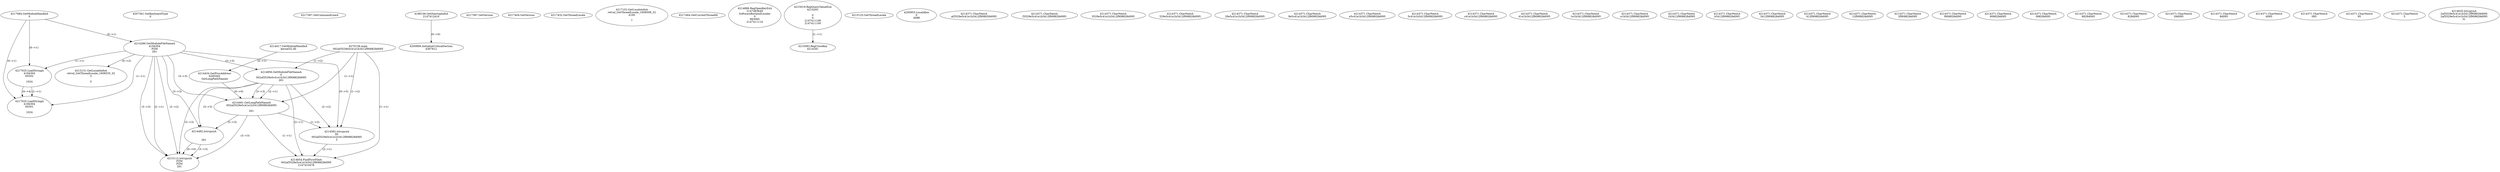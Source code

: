 // Global SCDG with merge call
digraph {
	0 [label="4270136.main
002af3529e5c41e1b3412f908828d095"]
	1 [label="4217684.GetModuleHandleA
0"]
	2 [label="4207361.GetKeyboardType
0"]
	3 [label="4217367.GetCommandLineA
"]
	4 [label="4199106.GetStartupInfoA
2147412416"]
	5 [label="4217387.GetVersion
"]
	6 [label="4217404.GetVersion
"]
	7 [label="4217432.GetThreadLocale
"]
	8 [label="4217102.GetLocaleInfoA
retval_GetThreadLocale_1608508_32
4100

7"]
	9 [label="4217464.GetCurrentThreadId
"]
	10 [label="4214286.GetModuleFileNameA
4194304
PZM
261"]
	1 -> 10 [label="(0-->1)"]
	11 [label="4214856.GetModuleFileNameA
0
002af3529e5c41e1b3412f908828d095
261"]
	0 -> 11 [label="(1-->2)"]
	10 -> 11 [label="(3-->3)"]
	12 [label="4214886.RegOpenKeyExA
2147483649
Software\Borland\Locales
0
983065
2147411116"]
	13 [label="4214417.GetModuleHandleA
kernel32.dll"]
	14 [label="4214434.GetProcAddress
6295592
GetLongPathNameA"]
	13 -> 14 [label="(0-->1)"]
	15 [label="4214461.GetLongPathNameA
002af3529e5c41e1b3412f908828d095

261"]
	0 -> 15 [label="(1-->1)"]
	11 -> 15 [label="(2-->1)"]
	10 -> 15 [label="(3-->3)"]
	11 -> 15 [label="(3-->3)"]
	14 -> 15 [label="(0-->0)"]
	16 [label="4214482.lstrcpynA


261"]
	10 -> 16 [label="(3-->3)"]
	11 -> 16 [label="(3-->3)"]
	15 -> 16 [label="(3-->3)"]
	17 [label="4215019.RegQueryValueExA
4214291

0
0
2147411106
2147411100"]
	18 [label="4215083.RegCloseKey
4214291"]
	17 -> 18 [label="(1-->1)"]
	19 [label="4215112.lstrcpynA
PZM
PZM
261"]
	10 -> 19 [label="(2-->1)"]
	10 -> 19 [label="(2-->2)"]
	10 -> 19 [label="(3-->3)"]
	11 -> 19 [label="(3-->3)"]
	15 -> 19 [label="(3-->3)"]
	16 -> 19 [label="(3-->3)"]
	16 -> 19 [label="(0-->0)"]
	20 [label="4215125.GetThreadLocale
"]
	21 [label="4215131.GetLocaleInfoA
retval_GetThreadLocale_1608535_32
3

5"]
	10 -> 21 [label="(0-->2)"]
	22 [label="4217025.LoadStringA
4194304
65502

1024"]
	1 -> 22 [label="(0-->1)"]
	10 -> 22 [label="(1-->1)"]
	23 [label="4217025.LoadStringA
4194304
65501

1024"]
	1 -> 23 [label="(0-->1)"]
	10 -> 23 [label="(1-->1)"]
	22 -> 23 [label="(1-->1)"]
	22 -> 23 [label="(4-->4)"]
	24 [label="4200894.InitializeCriticalSection
4367812"]
	4 -> 24 [label="(0-->0)"]
	25 [label="4200955.LocalAlloc
0
4088"]
	26 [label="4214582.lstrcpynA
00
002af3529e5c41e1b3412f908828d095
3"]
	0 -> 26 [label="(1-->2)"]
	11 -> 26 [label="(2-->2)"]
	15 -> 26 [label="(1-->2)"]
	10 -> 26 [label="(0-->3)"]
	27 [label="4214371.CharNextA
af3529e5c41e1b3412f908828d095"]
	28 [label="4214371.CharNextA
f3529e5c41e1b3412f908828d095"]
	29 [label="4214371.CharNextA
3529e5c41e1b3412f908828d095"]
	30 [label="4214371.CharNextA
529e5c41e1b3412f908828d095"]
	31 [label="4214371.CharNextA
29e5c41e1b3412f908828d095"]
	32 [label="4214371.CharNextA
9e5c41e1b3412f908828d095"]
	33 [label="4214371.CharNextA
e5c41e1b3412f908828d095"]
	34 [label="4214371.CharNextA
5c41e1b3412f908828d095"]
	35 [label="4214371.CharNextA
c41e1b3412f908828d095"]
	36 [label="4214371.CharNextA
41e1b3412f908828d095"]
	37 [label="4214371.CharNextA
1e1b3412f908828d095"]
	38 [label="4214371.CharNextA
e1b3412f908828d095"]
	39 [label="4214371.CharNextA
1b3412f908828d095"]
	40 [label="4214371.CharNextA
b3412f908828d095"]
	41 [label="4214371.CharNextA
3412f908828d095"]
	42 [label="4214371.CharNextA
412f908828d095"]
	43 [label="4214371.CharNextA
12f908828d095"]
	44 [label="4214371.CharNextA
2f908828d095"]
	45 [label="4214371.CharNextA
f908828d095"]
	46 [label="4214371.CharNextA
908828d095"]
	47 [label="4214371.CharNextA
08828d095"]
	48 [label="4214371.CharNextA
8828d095"]
	49 [label="4214371.CharNextA
828d095"]
	50 [label="4214371.CharNextA
28d095"]
	51 [label="4214371.CharNextA
8d095"]
	52 [label="4214371.CharNextA
d095"]
	53 [label="4214371.CharNextA
095"]
	54 [label="4214371.CharNextA
95"]
	55 [label="4214371.CharNextA
5"]
	56 [label="4214635.lstrcpynA
2af3529e5c41e1b3412f908828d095
2af3529e5c41e1b3412f908828d095
31"]
	57 [label="4214654.FindFirstFileA
002af3529e5c41e1b3412f908828d095
2147410478"]
	0 -> 57 [label="(1-->1)"]
	11 -> 57 [label="(2-->1)"]
	15 -> 57 [label="(1-->1)"]
	26 -> 57 [label="(2-->1)"]
}

